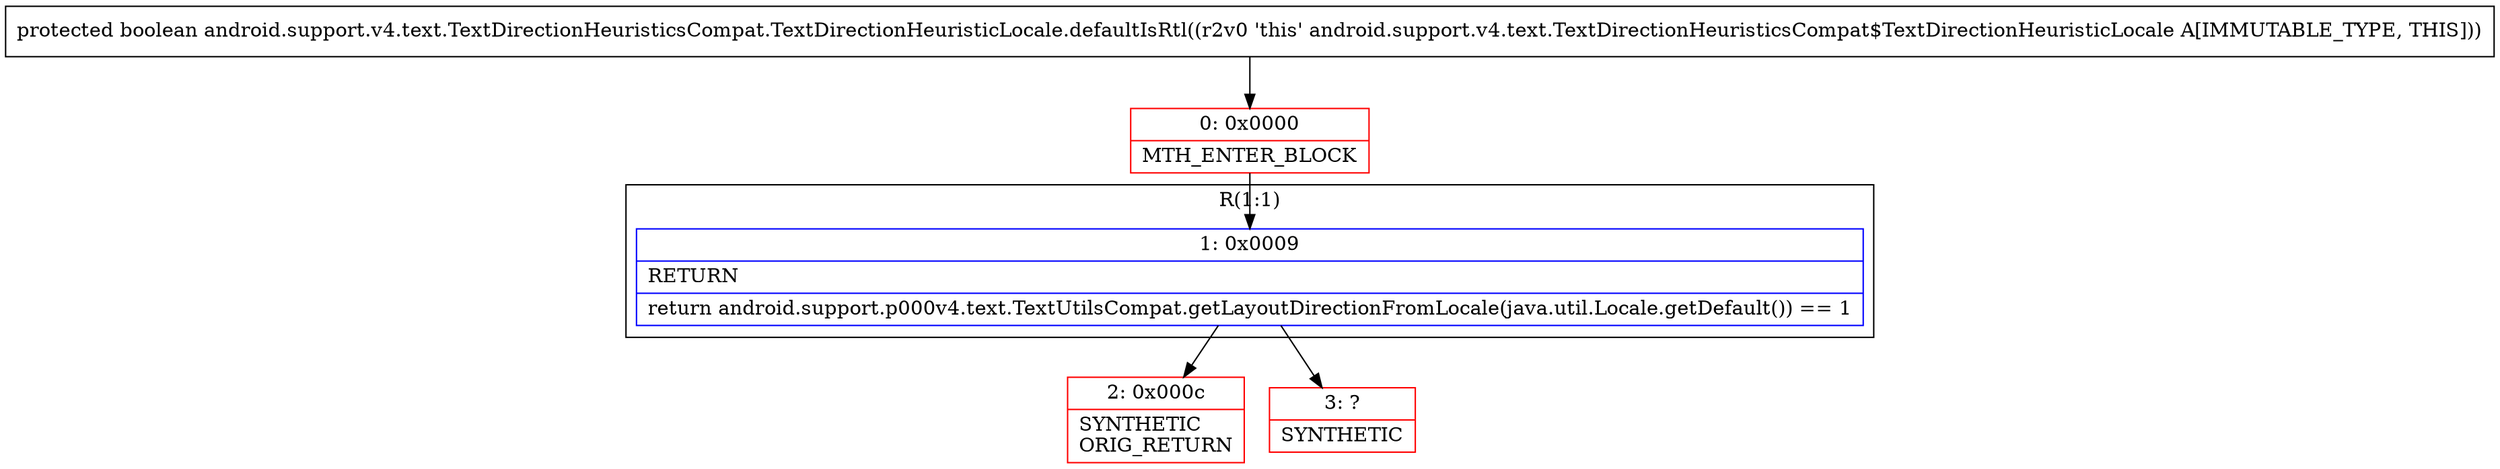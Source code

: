 digraph "CFG forandroid.support.v4.text.TextDirectionHeuristicsCompat.TextDirectionHeuristicLocale.defaultIsRtl()Z" {
subgraph cluster_Region_2029322052 {
label = "R(1:1)";
node [shape=record,color=blue];
Node_1 [shape=record,label="{1\:\ 0x0009|RETURN\l|return android.support.p000v4.text.TextUtilsCompat.getLayoutDirectionFromLocale(java.util.Locale.getDefault()) == 1\l}"];
}
Node_0 [shape=record,color=red,label="{0\:\ 0x0000|MTH_ENTER_BLOCK\l}"];
Node_2 [shape=record,color=red,label="{2\:\ 0x000c|SYNTHETIC\lORIG_RETURN\l}"];
Node_3 [shape=record,color=red,label="{3\:\ ?|SYNTHETIC\l}"];
MethodNode[shape=record,label="{protected boolean android.support.v4.text.TextDirectionHeuristicsCompat.TextDirectionHeuristicLocale.defaultIsRtl((r2v0 'this' android.support.v4.text.TextDirectionHeuristicsCompat$TextDirectionHeuristicLocale A[IMMUTABLE_TYPE, THIS])) }"];
MethodNode -> Node_0;
Node_1 -> Node_2;
Node_1 -> Node_3;
Node_0 -> Node_1;
}


